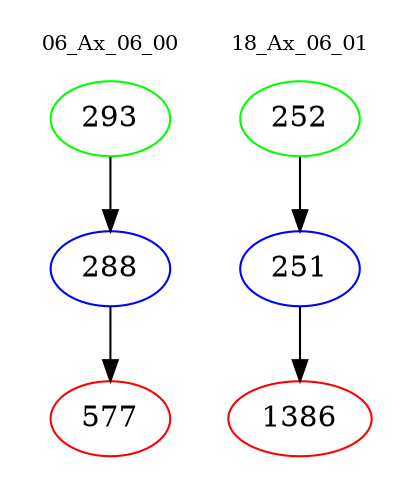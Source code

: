 digraph{
subgraph cluster_0 {
color = white
label = "06_Ax_06_00";
fontsize=10;
T0_293 [label="293", color="green"]
T0_293 -> T0_288 [color="black"]
T0_288 [label="288", color="blue"]
T0_288 -> T0_577 [color="black"]
T0_577 [label="577", color="red"]
}
subgraph cluster_1 {
color = white
label = "18_Ax_06_01";
fontsize=10;
T1_252 [label="252", color="green"]
T1_252 -> T1_251 [color="black"]
T1_251 [label="251", color="blue"]
T1_251 -> T1_1386 [color="black"]
T1_1386 [label="1386", color="red"]
}
}
